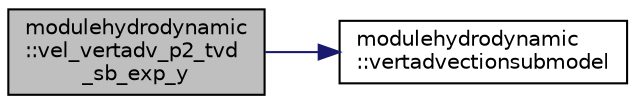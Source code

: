 digraph "modulehydrodynamic::vel_vertadv_p2_tvd_sb_exp_y"
{
 // LATEX_PDF_SIZE
  edge [fontname="Helvetica",fontsize="10",labelfontname="Helvetica",labelfontsize="10"];
  node [fontname="Helvetica",fontsize="10",shape=record];
  rankdir="LR";
  Node1 [label="modulehydrodynamic\l::vel_vertadv_p2_tvd\l_sb_exp_y",height=0.2,width=0.4,color="black", fillcolor="grey75", style="filled", fontcolor="black",tooltip=" "];
  Node1 -> Node2 [color="midnightblue",fontsize="10",style="solid"];
  Node2 [label="modulehydrodynamic\l::vertadvectionsubmodel",height=0.2,width=0.4,color="black", fillcolor="white", style="filled",URL="$namespacemodulehydrodynamic.html#a514294a37adf9ce3b21a6817c7a86ae1",tooltip=" "];
}
